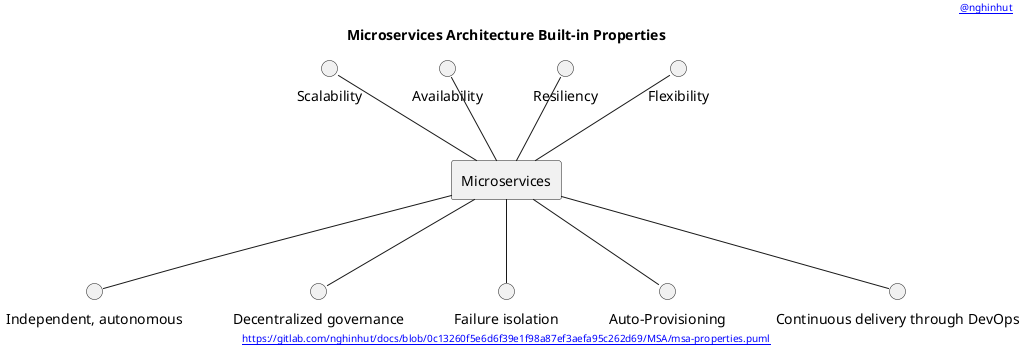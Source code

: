 @startuml
'-----START auto generated metadata please keep comment here to allow auto update-----
'-----DON'T EDIT THIS SECTION, INSTEAD RE-RUN prebuild.sh TO UPDATE-----
header [[https://www.nghinhut.dev?from=http%5C%3A%5C%2F%5C%2Fwww%5C.plantuml%5C.com%5C%2Fplantuml%5C%2Fproxy%3Ffmt%3Dsvg%5C%26src%3Dhttps%5C%3A%5C%2F%5C%2Fgitlab%5C.com%5C%2Fnghinhut%5C%2Fdocs%5C%2Fraw%5C%2F0c13260f5e6d6f39e1f98a87ef3aefa95c262d69%5C%2FMSA%5C%2Fmsa-properties%5C.puml%0A @nghinhut]]
footer [[http://www.plantuml.com/plantuml/proxy?fmt=svg&src=https://gitlab.com/nghinhut/docs/raw/0c13260f5e6d6f39e1f98a87ef3aefa95c262d69/MSA/msa-properties.puml https://gitlab.com/nghinhut/docs/blob/0c13260f5e6d6f39e1f98a87ef3aefa95c262d69/MSA/msa-properties.puml]]
'-----END auto generated metadata please keep comment here to allow auto update-----
title Microservices Architecture Built-in Properties

rectangle "Microservices" as msa

circle "Scalability" as scalability
circle "Availability" as availability
circle "Resiliency" as resiliency
circle "Flexibility" as flexibility
circle "Independent, autonomous" as independent_autonomous
circle "Decentralized governance" as decentralized_governance
circle "Failure isolation" as failure_isolation
circle "Auto-Provisioning" as auto_provisioning
circle "Continuous delivery through DevOps" as cd

scalability -- msa
availability -- msa
resiliency -- msa
flexibility -- msa
msa -- independent_autonomous
msa -- decentralized_governance
msa -- failure_isolation
msa -- auto_provisioning
msa -- cd

@enduml